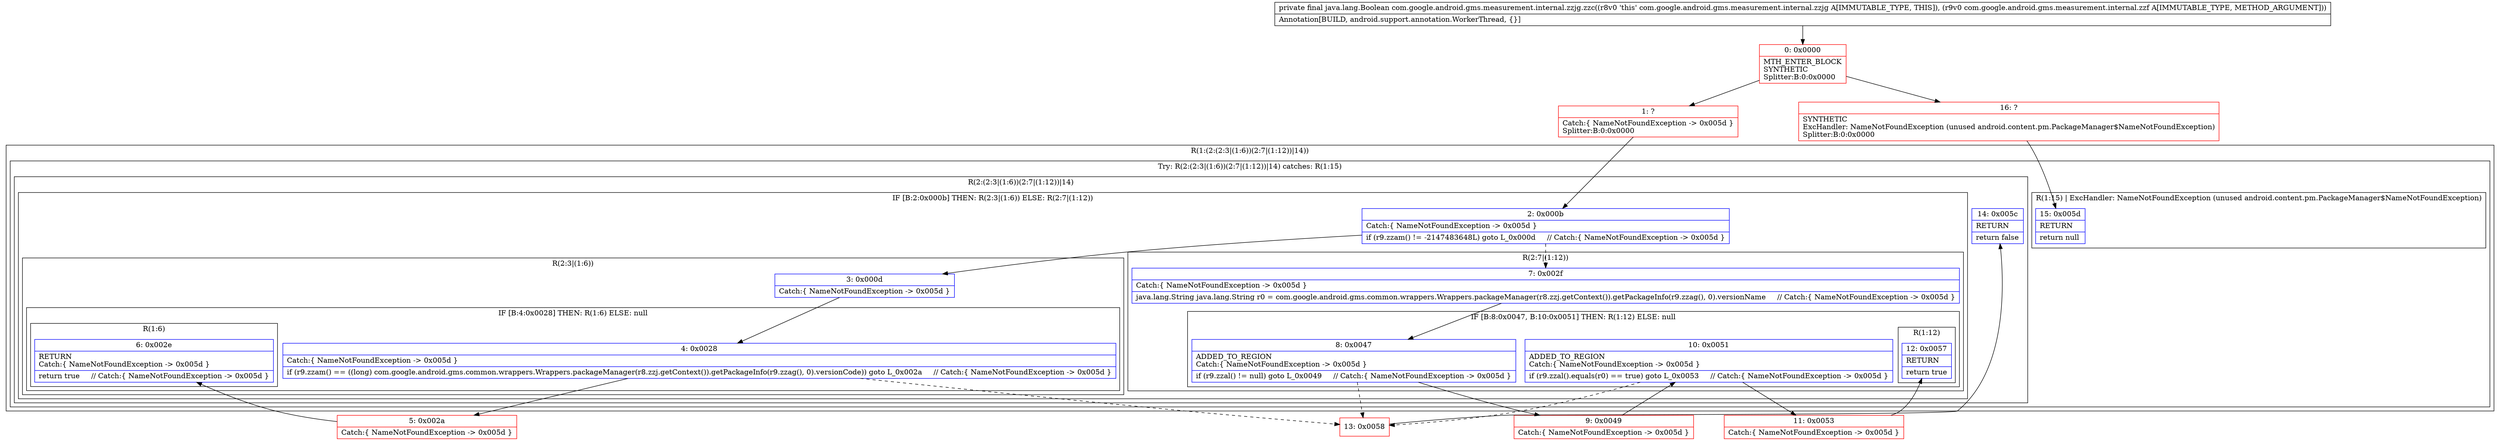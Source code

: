 digraph "CFG forcom.google.android.gms.measurement.internal.zzjg.zzc(Lcom\/google\/android\/gms\/measurement\/internal\/zzf;)Ljava\/lang\/Boolean;" {
subgraph cluster_Region_772301778 {
label = "R(1:(2:(2:3|(1:6))(2:7|(1:12))|14))";
node [shape=record,color=blue];
subgraph cluster_TryCatchRegion_908153806 {
label = "Try: R(2:(2:3|(1:6))(2:7|(1:12))|14) catches: R(1:15)";
node [shape=record,color=blue];
subgraph cluster_Region_1361425764 {
label = "R(2:(2:3|(1:6))(2:7|(1:12))|14)";
node [shape=record,color=blue];
subgraph cluster_IfRegion_950837849 {
label = "IF [B:2:0x000b] THEN: R(2:3|(1:6)) ELSE: R(2:7|(1:12))";
node [shape=record,color=blue];
Node_2 [shape=record,label="{2\:\ 0x000b|Catch:\{ NameNotFoundException \-\> 0x005d \}\l|if (r9.zzam() != \-2147483648L) goto L_0x000d     \/\/ Catch:\{ NameNotFoundException \-\> 0x005d \}\l}"];
subgraph cluster_Region_1431785581 {
label = "R(2:3|(1:6))";
node [shape=record,color=blue];
Node_3 [shape=record,label="{3\:\ 0x000d|Catch:\{ NameNotFoundException \-\> 0x005d \}\l}"];
subgraph cluster_IfRegion_1775552042 {
label = "IF [B:4:0x0028] THEN: R(1:6) ELSE: null";
node [shape=record,color=blue];
Node_4 [shape=record,label="{4\:\ 0x0028|Catch:\{ NameNotFoundException \-\> 0x005d \}\l|if (r9.zzam() == ((long) com.google.android.gms.common.wrappers.Wrappers.packageManager(r8.zzj.getContext()).getPackageInfo(r9.zzag(), 0).versionCode)) goto L_0x002a     \/\/ Catch:\{ NameNotFoundException \-\> 0x005d \}\l}"];
subgraph cluster_Region_354865377 {
label = "R(1:6)";
node [shape=record,color=blue];
Node_6 [shape=record,label="{6\:\ 0x002e|RETURN\lCatch:\{ NameNotFoundException \-\> 0x005d \}\l|return true     \/\/ Catch:\{ NameNotFoundException \-\> 0x005d \}\l}"];
}
}
}
subgraph cluster_Region_1102113961 {
label = "R(2:7|(1:12))";
node [shape=record,color=blue];
Node_7 [shape=record,label="{7\:\ 0x002f|Catch:\{ NameNotFoundException \-\> 0x005d \}\l|java.lang.String java.lang.String r0 = com.google.android.gms.common.wrappers.Wrappers.packageManager(r8.zzj.getContext()).getPackageInfo(r9.zzag(), 0).versionName     \/\/ Catch:\{ NameNotFoundException \-\> 0x005d \}\l}"];
subgraph cluster_IfRegion_145803103 {
label = "IF [B:8:0x0047, B:10:0x0051] THEN: R(1:12) ELSE: null";
node [shape=record,color=blue];
Node_8 [shape=record,label="{8\:\ 0x0047|ADDED_TO_REGION\lCatch:\{ NameNotFoundException \-\> 0x005d \}\l|if (r9.zzal() != null) goto L_0x0049     \/\/ Catch:\{ NameNotFoundException \-\> 0x005d \}\l}"];
Node_10 [shape=record,label="{10\:\ 0x0051|ADDED_TO_REGION\lCatch:\{ NameNotFoundException \-\> 0x005d \}\l|if (r9.zzal().equals(r0) == true) goto L_0x0053     \/\/ Catch:\{ NameNotFoundException \-\> 0x005d \}\l}"];
subgraph cluster_Region_1212483190 {
label = "R(1:12)";
node [shape=record,color=blue];
Node_12 [shape=record,label="{12\:\ 0x0057|RETURN\l|return true\l}"];
}
}
}
}
Node_14 [shape=record,label="{14\:\ 0x005c|RETURN\l|return false\l}"];
}
subgraph cluster_Region_662631211 {
label = "R(1:15) | ExcHandler: NameNotFoundException (unused android.content.pm.PackageManager$NameNotFoundException)\l";
node [shape=record,color=blue];
Node_15 [shape=record,label="{15\:\ 0x005d|RETURN\l|return null\l}"];
}
}
}
subgraph cluster_Region_662631211 {
label = "R(1:15) | ExcHandler: NameNotFoundException (unused android.content.pm.PackageManager$NameNotFoundException)\l";
node [shape=record,color=blue];
Node_15 [shape=record,label="{15\:\ 0x005d|RETURN\l|return null\l}"];
}
Node_0 [shape=record,color=red,label="{0\:\ 0x0000|MTH_ENTER_BLOCK\lSYNTHETIC\lSplitter:B:0:0x0000\l}"];
Node_1 [shape=record,color=red,label="{1\:\ ?|Catch:\{ NameNotFoundException \-\> 0x005d \}\lSplitter:B:0:0x0000\l}"];
Node_5 [shape=record,color=red,label="{5\:\ 0x002a|Catch:\{ NameNotFoundException \-\> 0x005d \}\l}"];
Node_9 [shape=record,color=red,label="{9\:\ 0x0049|Catch:\{ NameNotFoundException \-\> 0x005d \}\l}"];
Node_11 [shape=record,color=red,label="{11\:\ 0x0053|Catch:\{ NameNotFoundException \-\> 0x005d \}\l}"];
Node_13 [shape=record,color=red,label="{13\:\ 0x0058}"];
Node_16 [shape=record,color=red,label="{16\:\ ?|SYNTHETIC\lExcHandler: NameNotFoundException (unused android.content.pm.PackageManager$NameNotFoundException)\lSplitter:B:0:0x0000\l}"];
MethodNode[shape=record,label="{private final java.lang.Boolean com.google.android.gms.measurement.internal.zzjg.zzc((r8v0 'this' com.google.android.gms.measurement.internal.zzjg A[IMMUTABLE_TYPE, THIS]), (r9v0 com.google.android.gms.measurement.internal.zzf A[IMMUTABLE_TYPE, METHOD_ARGUMENT]))  | Annotation[BUILD, android.support.annotation.WorkerThread, \{\}]\l}"];
MethodNode -> Node_0;
Node_2 -> Node_3;
Node_2 -> Node_7[style=dashed];
Node_3 -> Node_4;
Node_4 -> Node_5;
Node_4 -> Node_13[style=dashed];
Node_7 -> Node_8;
Node_8 -> Node_9;
Node_8 -> Node_13[style=dashed];
Node_10 -> Node_11;
Node_10 -> Node_13[style=dashed];
Node_0 -> Node_1;
Node_0 -> Node_16;
Node_1 -> Node_2;
Node_5 -> Node_6;
Node_9 -> Node_10;
Node_11 -> Node_12;
Node_13 -> Node_14;
Node_16 -> Node_15;
}

